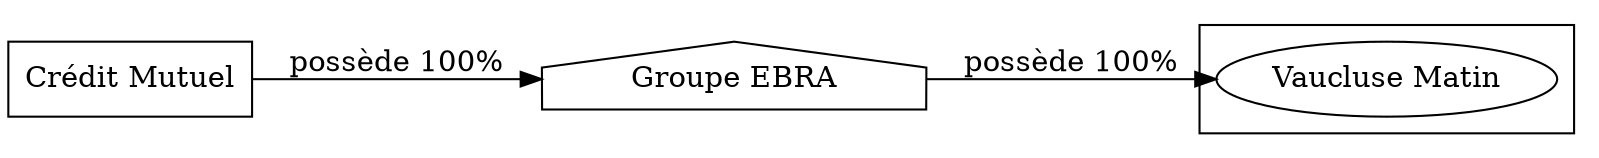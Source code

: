 digraph {
  rankdir=LR;
  subgraph roots {
    
      "credit-mutuel-207"[label="Crédit Mutuel" shape=box]
    
  }

  
    "groupe-ebra-208"[label="Groupe EBRA" shape=house]
  

  subgraph clusterLeaves {
    
      "vaucluse-matin-218"[label="Vaucluse Matin"]
    
  }

  
    "groupe-ebra-208" -> "vaucluse-matin-218" [
      label="possède 100%"
    ]
  
    "credit-mutuel-207" -> "groupe-ebra-208" [
      label="possède 100%"
    ]
  
}
